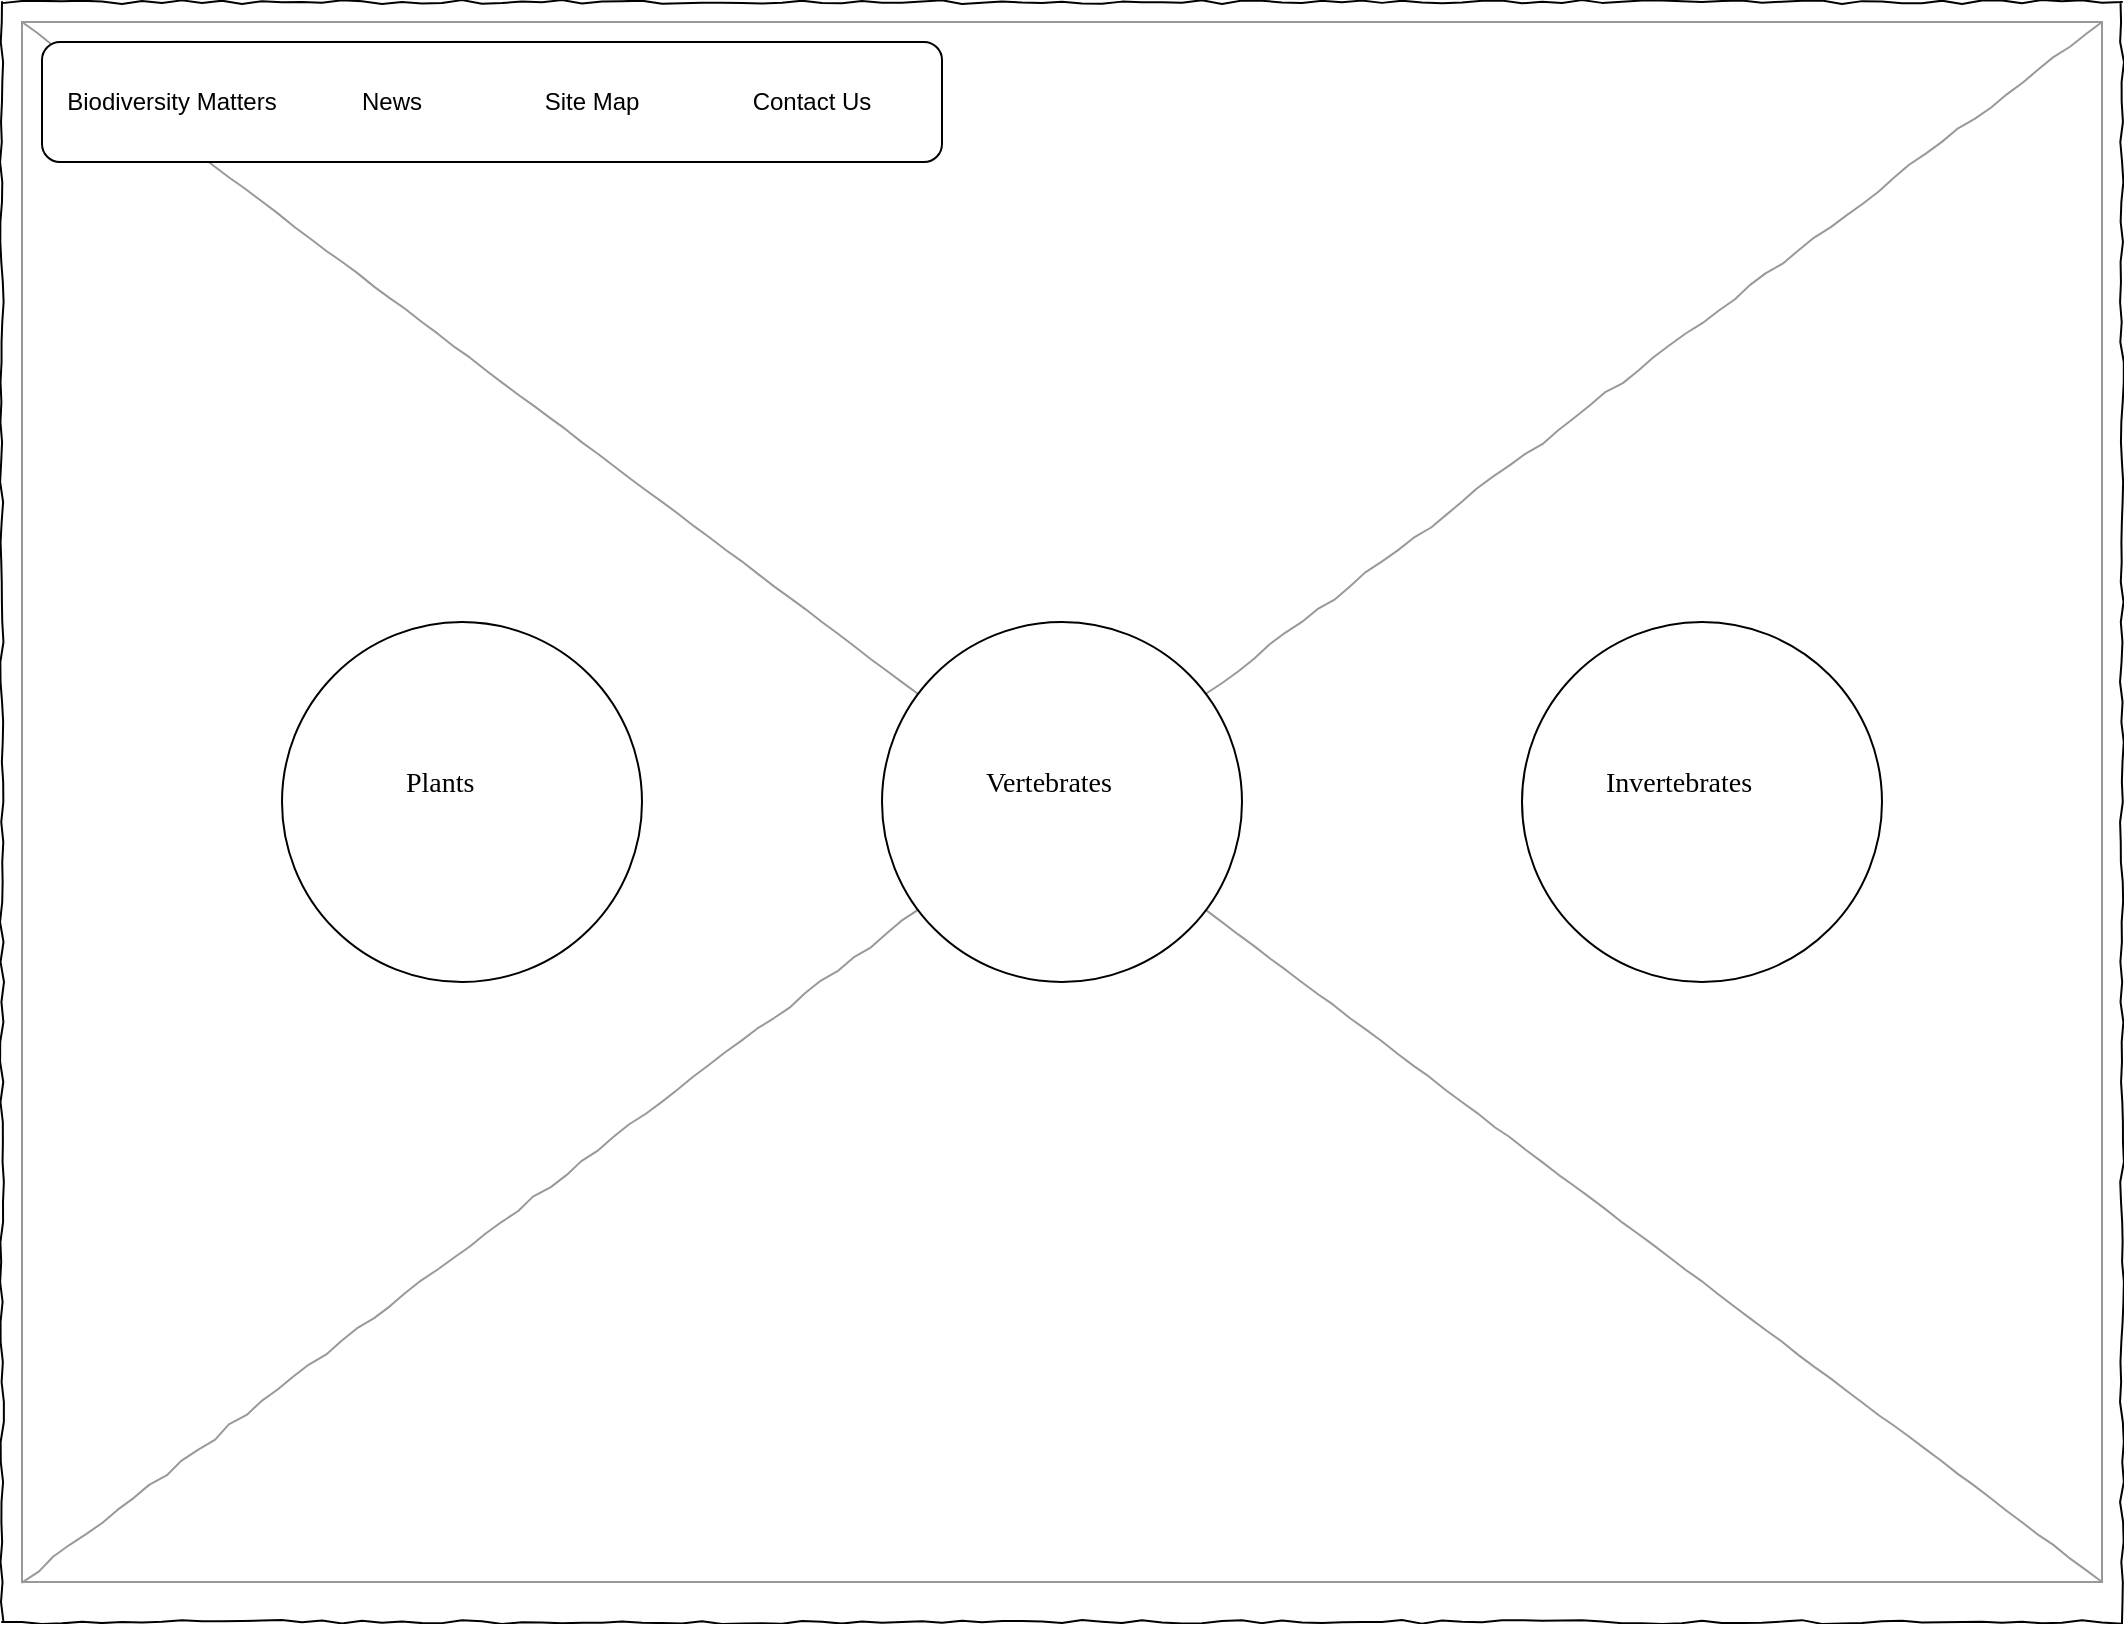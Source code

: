 <mxfile version="20.2.0" type="github">
  <diagram name="Page-1" id="03018318-947c-dd8e-b7a3-06fadd420f32">
    <mxGraphModel dx="1363" dy="536" grid="1" gridSize="10" guides="1" tooltips="1" connect="1" arrows="1" fold="1" page="1" pageScale="1" pageWidth="1100" pageHeight="850" background="none" math="0" shadow="0">
      <root>
        <mxCell id="0" />
        <mxCell id="1" parent="0" />
        <mxCell id="677b7b8949515195-1" value="" style="whiteSpace=wrap;html=1;rounded=0;shadow=0;labelBackgroundColor=none;strokeColor=#000000;strokeWidth=1;fillColor=none;fontFamily=Verdana;fontSize=12;fontColor=#000000;align=center;comic=1;" parent="1" vertex="1">
          <mxGeometry x="20" y="20" width="1060" height="810" as="geometry" />
        </mxCell>
        <mxCell id="677b7b8949515195-16" value="" style="verticalLabelPosition=bottom;shadow=0;dashed=0;align=center;html=1;verticalAlign=top;strokeWidth=1;shape=mxgraph.mockup.graphics.simpleIcon;strokeColor=#999999;rounded=0;labelBackgroundColor=none;fontFamily=Verdana;fontSize=14;fontColor=#000000;comic=1;" parent="1" vertex="1">
          <mxGeometry x="30" y="30" width="1040" height="780" as="geometry" />
        </mxCell>
        <mxCell id="mzmMYwe42FAZlBr3h1_G-18" value="" style="ellipse;whiteSpace=wrap;html=1;aspect=fixed;" vertex="1" parent="1">
          <mxGeometry x="460" y="330" width="180" height="180" as="geometry" />
        </mxCell>
        <mxCell id="mzmMYwe42FAZlBr3h1_G-17" value="" style="ellipse;whiteSpace=wrap;html=1;aspect=fixed;" vertex="1" parent="1">
          <mxGeometry x="160" y="330" width="180" height="180" as="geometry" />
        </mxCell>
        <mxCell id="mzmMYwe42FAZlBr3h1_G-16" value="Plants" style="text;html=1;points=[];align=left;verticalAlign=top;spacingTop=-4;fontSize=14;fontFamily=Verdana" vertex="1" parent="1">
          <mxGeometry x="220" y="400" width="60" height="20" as="geometry" />
        </mxCell>
        <mxCell id="mzmMYwe42FAZlBr3h1_G-19" value="" style="ellipse;whiteSpace=wrap;html=1;aspect=fixed;" vertex="1" parent="1">
          <mxGeometry x="780" y="330" width="180" height="180" as="geometry" />
        </mxCell>
        <mxCell id="677b7b8949515195-11" value="Vertebrates" style="text;html=1;points=[];align=left;verticalAlign=top;spacingTop=-4;fontSize=14;fontFamily=Verdana" parent="1" vertex="1">
          <mxGeometry x="510" y="400" width="60" height="20" as="geometry" />
        </mxCell>
        <mxCell id="677b7b8949515195-12" value="Invertebrates" style="text;html=1;points=[];align=left;verticalAlign=top;spacingTop=-4;fontSize=14;fontFamily=Verdana" parent="1" vertex="1">
          <mxGeometry x="820" y="400" width="60" height="20" as="geometry" />
        </mxCell>
        <mxCell id="mzmMYwe42FAZlBr3h1_G-20" value="" style="rounded=1;whiteSpace=wrap;html=1;" vertex="1" parent="1">
          <mxGeometry x="40" y="40" width="450" height="60" as="geometry" />
        </mxCell>
        <mxCell id="mzmMYwe42FAZlBr3h1_G-21" value="Biodiversity Matters" style="text;html=1;strokeColor=none;fillColor=none;align=center;verticalAlign=middle;whiteSpace=wrap;rounded=0;" vertex="1" parent="1">
          <mxGeometry x="50" y="55" width="110" height="30" as="geometry" />
        </mxCell>
        <mxCell id="mzmMYwe42FAZlBr3h1_G-22" value="News&lt;span style=&quot;color: rgba(0, 0, 0, 0); font-family: monospace; font-size: 0px; text-align: start;&quot;&gt;%3CmxGraphModel%3E%3Croot%3E%3CmxCell%20id%3D%220%22%2F%3E%3CmxCell%20id%3D%221%22%20parent%3D%220%22%2F%3E%3CmxCell%20id%3D%222%22%20value%3D%22Biodiversity%20Matters%22%20style%3D%22text%3Bhtml%3D1%3BstrokeColor%3Dnone%3BfillColor%3Dnone%3Balign%3Dcenter%3BverticalAlign%3Dmiddle%3BwhiteSpace%3Dwrap%3Brounded%3D0%3B%22%20vertex%3D%221%22%20parent%3D%221%22%3E%3CmxGeometry%20x%3D%2250%22%20y%3D%2255%22%20width%3D%22110%22%20height%3D%2230%22%20as%3D%22geometry%22%2F%3E%3C%2FmxCell%3E%3C%2Froot%3E%3C%2FmxGraphModel%3E&lt;/span&gt;" style="text;html=1;strokeColor=none;fillColor=none;align=center;verticalAlign=middle;whiteSpace=wrap;rounded=0;" vertex="1" parent="1">
          <mxGeometry x="160" y="55" width="110" height="30" as="geometry" />
        </mxCell>
        <mxCell id="mzmMYwe42FAZlBr3h1_G-23" value="Site Map" style="text;html=1;strokeColor=none;fillColor=none;align=center;verticalAlign=middle;whiteSpace=wrap;rounded=0;" vertex="1" parent="1">
          <mxGeometry x="260" y="55" width="110" height="30" as="geometry" />
        </mxCell>
        <mxCell id="mzmMYwe42FAZlBr3h1_G-24" value="Contact Us" style="text;html=1;strokeColor=none;fillColor=none;align=center;verticalAlign=middle;whiteSpace=wrap;rounded=0;" vertex="1" parent="1">
          <mxGeometry x="370" y="55" width="110" height="30" as="geometry" />
        </mxCell>
      </root>
    </mxGraphModel>
  </diagram>
</mxfile>
